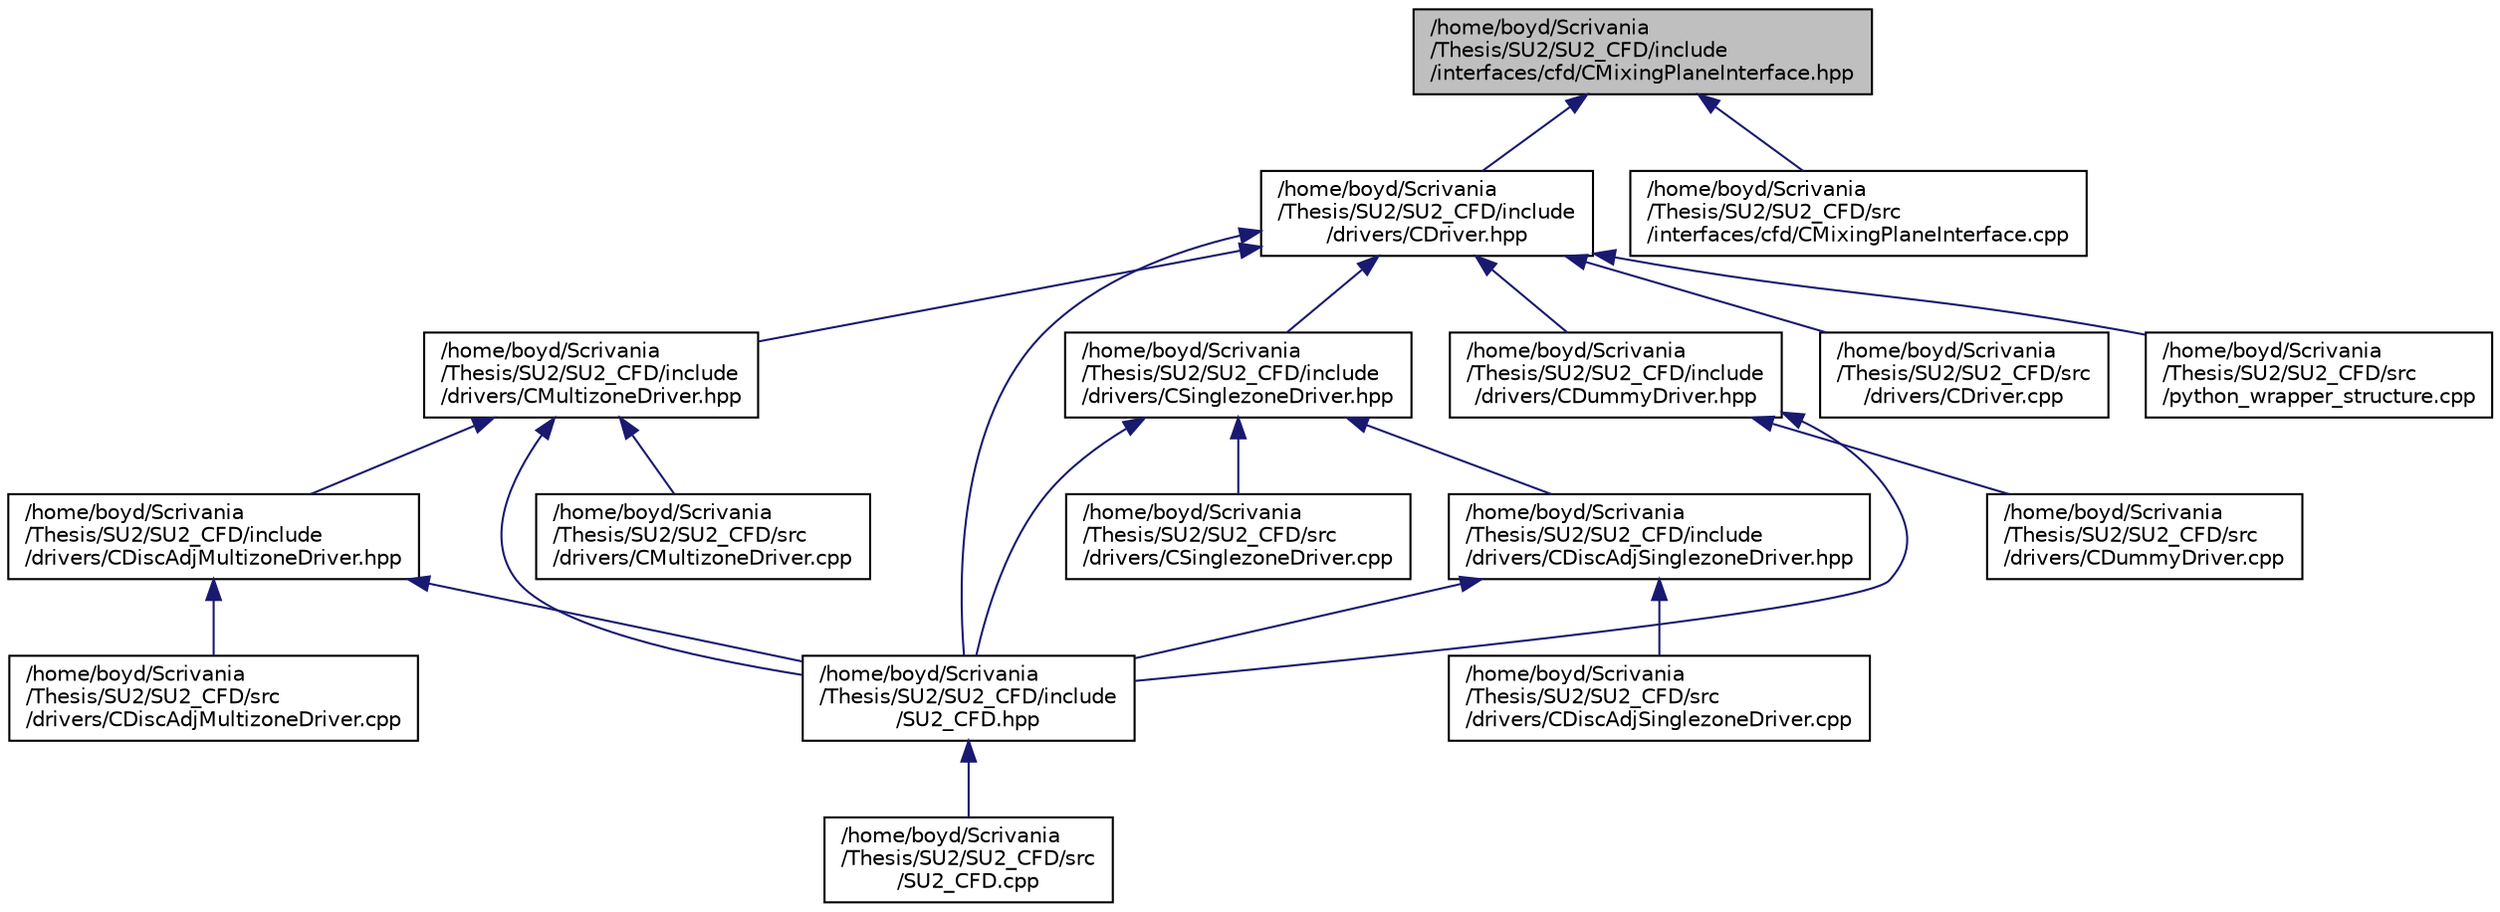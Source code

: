 digraph "/home/boyd/Scrivania/Thesis/SU2/SU2_CFD/include/interfaces/cfd/CMixingPlaneInterface.hpp"
{
  edge [fontname="Helvetica",fontsize="10",labelfontname="Helvetica",labelfontsize="10"];
  node [fontname="Helvetica",fontsize="10",shape=record];
  Node95 [label="/home/boyd/Scrivania\l/Thesis/SU2/SU2_CFD/include\l/interfaces/cfd/CMixingPlaneInterface.hpp",height=0.2,width=0.4,color="black", fillcolor="grey75", style="filled", fontcolor="black"];
  Node95 -> Node96 [dir="back",color="midnightblue",fontsize="10",style="solid",fontname="Helvetica"];
  Node96 [label="/home/boyd/Scrivania\l/Thesis/SU2/SU2_CFD/include\l/drivers/CDriver.hpp",height=0.2,width=0.4,color="black", fillcolor="white", style="filled",URL="$_c_driver_8hpp.html"];
  Node96 -> Node97 [dir="back",color="midnightblue",fontsize="10",style="solid",fontname="Helvetica"];
  Node97 [label="/home/boyd/Scrivania\l/Thesis/SU2/SU2_CFD/include\l/drivers/CMultizoneDriver.hpp",height=0.2,width=0.4,color="black", fillcolor="white", style="filled",URL="$_c_multizone_driver_8hpp.html",tooltip="Headers of the main subroutines for driving single or multi-zone problems. The subroutines and functi..."];
  Node97 -> Node98 [dir="back",color="midnightblue",fontsize="10",style="solid",fontname="Helvetica"];
  Node98 [label="/home/boyd/Scrivania\l/Thesis/SU2/SU2_CFD/include\l/drivers/CDiscAdjMultizoneDriver.hpp",height=0.2,width=0.4,color="black", fillcolor="white", style="filled",URL="$_c_disc_adj_multizone_driver_8hpp.html"];
  Node98 -> Node99 [dir="back",color="midnightblue",fontsize="10",style="solid",fontname="Helvetica"];
  Node99 [label="/home/boyd/Scrivania\l/Thesis/SU2/SU2_CFD/include\l/SU2_CFD.hpp",height=0.2,width=0.4,color="black", fillcolor="white", style="filled",URL="$_s_u2___c_f_d_8hpp.html",tooltip="Headers of the main subroutines of the code SU2_CFD. The subroutines and functions are in the SU2_CFD..."];
  Node99 -> Node100 [dir="back",color="midnightblue",fontsize="10",style="solid",fontname="Helvetica"];
  Node100 [label="/home/boyd/Scrivania\l/Thesis/SU2/SU2_CFD/src\l/SU2_CFD.cpp",height=0.2,width=0.4,color="black", fillcolor="white", style="filled",URL="$_s_u2___c_f_d_8cpp.html",tooltip="Main file of the SU2 Computational Fluid Dynamics code. "];
  Node98 -> Node101 [dir="back",color="midnightblue",fontsize="10",style="solid",fontname="Helvetica"];
  Node101 [label="/home/boyd/Scrivania\l/Thesis/SU2/SU2_CFD/src\l/drivers/CDiscAdjMultizoneDriver.cpp",height=0.2,width=0.4,color="black", fillcolor="white", style="filled",URL="$_c_disc_adj_multizone_driver_8cpp.html",tooltip="The main subroutines for driving adjoint multi-zone problems. "];
  Node97 -> Node99 [dir="back",color="midnightblue",fontsize="10",style="solid",fontname="Helvetica"];
  Node97 -> Node102 [dir="back",color="midnightblue",fontsize="10",style="solid",fontname="Helvetica"];
  Node102 [label="/home/boyd/Scrivania\l/Thesis/SU2/SU2_CFD/src\l/drivers/CMultizoneDriver.cpp",height=0.2,width=0.4,color="black", fillcolor="white", style="filled",URL="$_c_multizone_driver_8cpp.html"];
  Node96 -> Node103 [dir="back",color="midnightblue",fontsize="10",style="solid",fontname="Helvetica"];
  Node103 [label="/home/boyd/Scrivania\l/Thesis/SU2/SU2_CFD/include\l/drivers/CSinglezoneDriver.hpp",height=0.2,width=0.4,color="black", fillcolor="white", style="filled",URL="$_c_singlezone_driver_8hpp.html",tooltip="Headers of the main subroutines for driving single or multi-zone problems. The subroutines and functi..."];
  Node103 -> Node104 [dir="back",color="midnightblue",fontsize="10",style="solid",fontname="Helvetica"];
  Node104 [label="/home/boyd/Scrivania\l/Thesis/SU2/SU2_CFD/include\l/drivers/CDiscAdjSinglezoneDriver.hpp",height=0.2,width=0.4,color="black", fillcolor="white", style="filled",URL="$_c_disc_adj_singlezone_driver_8hpp.html",tooltip="Headers of the main subroutines for driving single or multi-zone problems. The subroutines and functi..."];
  Node104 -> Node99 [dir="back",color="midnightblue",fontsize="10",style="solid",fontname="Helvetica"];
  Node104 -> Node105 [dir="back",color="midnightblue",fontsize="10",style="solid",fontname="Helvetica"];
  Node105 [label="/home/boyd/Scrivania\l/Thesis/SU2/SU2_CFD/src\l/drivers/CDiscAdjSinglezoneDriver.cpp",height=0.2,width=0.4,color="black", fillcolor="white", style="filled",URL="$_c_disc_adj_singlezone_driver_8cpp.html"];
  Node103 -> Node99 [dir="back",color="midnightblue",fontsize="10",style="solid",fontname="Helvetica"];
  Node103 -> Node106 [dir="back",color="midnightblue",fontsize="10",style="solid",fontname="Helvetica"];
  Node106 [label="/home/boyd/Scrivania\l/Thesis/SU2/SU2_CFD/src\l/drivers/CSinglezoneDriver.cpp",height=0.2,width=0.4,color="black", fillcolor="white", style="filled",URL="$_c_singlezone_driver_8cpp.html"];
  Node96 -> Node107 [dir="back",color="midnightblue",fontsize="10",style="solid",fontname="Helvetica"];
  Node107 [label="/home/boyd/Scrivania\l/Thesis/SU2/SU2_CFD/include\l/drivers/CDummyDriver.hpp",height=0.2,width=0.4,color="black", fillcolor="white", style="filled",URL="$_c_dummy_driver_8hpp.html",tooltip="Headers of the main subroutines for driving single or multi-zone problems. The subroutines and functi..."];
  Node107 -> Node99 [dir="back",color="midnightblue",fontsize="10",style="solid",fontname="Helvetica"];
  Node107 -> Node108 [dir="back",color="midnightblue",fontsize="10",style="solid",fontname="Helvetica"];
  Node108 [label="/home/boyd/Scrivania\l/Thesis/SU2/SU2_CFD/src\l/drivers/CDummyDriver.cpp",height=0.2,width=0.4,color="black", fillcolor="white", style="filled",URL="$_c_dummy_driver_8cpp.html",tooltip="Dummy driver class for running the preprocessing without geometry preprocessing. "];
  Node96 -> Node99 [dir="back",color="midnightblue",fontsize="10",style="solid",fontname="Helvetica"];
  Node96 -> Node109 [dir="back",color="midnightblue",fontsize="10",style="solid",fontname="Helvetica"];
  Node109 [label="/home/boyd/Scrivania\l/Thesis/SU2/SU2_CFD/src\l/drivers/CDriver.cpp",height=0.2,width=0.4,color="black", fillcolor="white", style="filled",URL="$_c_driver_8cpp.html"];
  Node96 -> Node110 [dir="back",color="midnightblue",fontsize="10",style="solid",fontname="Helvetica"];
  Node110 [label="/home/boyd/Scrivania\l/Thesis/SU2/SU2_CFD/src\l/python_wrapper_structure.cpp",height=0.2,width=0.4,color="black", fillcolor="white", style="filled",URL="$python__wrapper__structure_8cpp.html",tooltip="Driver subroutines that are used by the Python wrapper. Those routines are usually called from an ext..."];
  Node95 -> Node111 [dir="back",color="midnightblue",fontsize="10",style="solid",fontname="Helvetica"];
  Node111 [label="/home/boyd/Scrivania\l/Thesis/SU2/SU2_CFD/src\l/interfaces/cfd/CMixingPlaneInterface.cpp",height=0.2,width=0.4,color="black", fillcolor="white", style="filled",URL="$_c_mixing_plane_interface_8cpp.html",tooltip="Declaration and inlines of the class to transfer average variables needed for MixingPlane computation..."];
}
